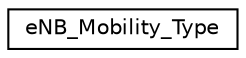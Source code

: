 digraph "Graphical Class Hierarchy"
{
 // LATEX_PDF_SIZE
  edge [fontname="Helvetica",fontsize="10",labelfontname="Helvetica",labelfontsize="10"];
  node [fontname="Helvetica",fontsize="10",shape=record];
  rankdir="LR";
  Node0 [label="eNB_Mobility_Type",height=0.2,width=0.4,color="black", fillcolor="white", style="filled",URL="$structeNB__Mobility__Type.html",tooltip=" "];
}
